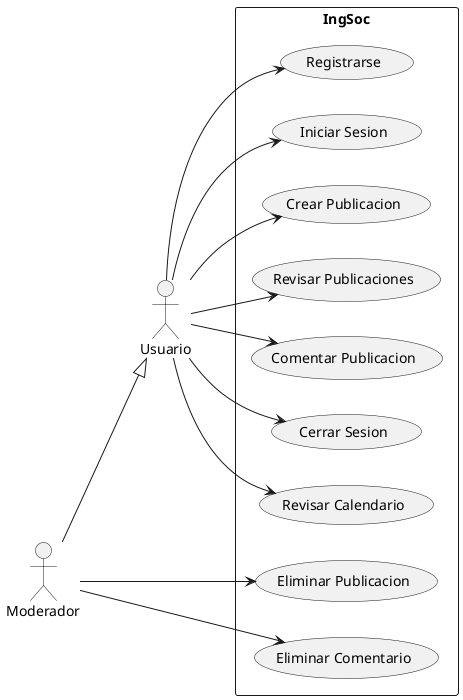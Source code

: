 @startuml casosDeUso
left to right direction
actor "Usuario" as u
actor "Moderador" as m


rectangle IngSoc{
    usecase "Registrarse" as CU1
    usecase "Iniciar Sesion" as CU2
    Usecase "Crear Publicacion" as CU3
    usecase "Revisar Publicaciones" as CU4
    usecase "Comentar Publicacion" as CU5
    usecase "Cerrar Sesion" as CU6
    usecase "Revisar Calendario" as CU7
    usecase "Eliminar Publicacion" as CU8
    usecase "Eliminar Comentario" as CU9
}


u --> CU1
u --> CU2
u --> CU3
u --> CU4
u --> CU5
u --> CU6
u --> CU7
m --> CU8
m --> CU9


u <|-up- m


@enduml